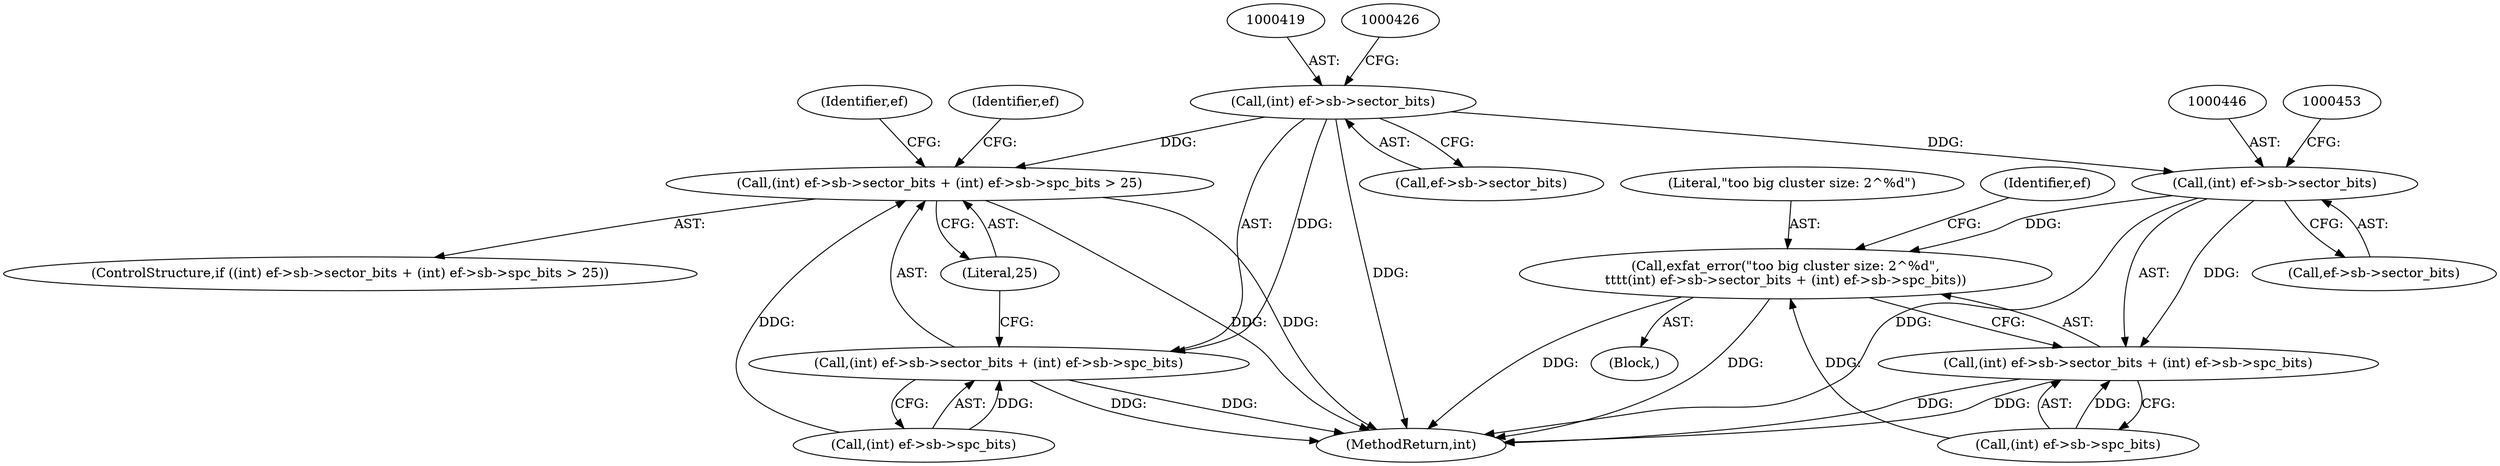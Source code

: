 digraph "0_exfat_2e86ae5f81da11f11673d0546efb525af02b7786@pointer" {
"1000418" [label="(Call,(int) ef->sb->sector_bits)"];
"1000416" [label="(Call,(int) ef->sb->sector_bits + (int) ef->sb->spc_bits > 25)"];
"1000417" [label="(Call,(int) ef->sb->sector_bits + (int) ef->sb->spc_bits)"];
"1000445" [label="(Call,(int) ef->sb->sector_bits)"];
"1000442" [label="(Call,exfat_error(\"too big cluster size: 2^%d\",\n\t\t\t\t(int) ef->sb->sector_bits + (int) ef->sb->spc_bits))"];
"1000444" [label="(Call,(int) ef->sb->sector_bits + (int) ef->sb->spc_bits)"];
"1000686" [label="(MethodReturn,int)"];
"1000418" [label="(Call,(int) ef->sb->sector_bits)"];
"1000415" [label="(ControlStructure,if ((int) ef->sb->sector_bits + (int) ef->sb->spc_bits > 25))"];
"1000433" [label="(Block,)"];
"1000417" [label="(Call,(int) ef->sb->sector_bits + (int) ef->sb->spc_bits)"];
"1000432" [label="(Literal,25)"];
"1000420" [label="(Call,ef->sb->sector_bits)"];
"1000425" [label="(Call,(int) ef->sb->spc_bits)"];
"1000445" [label="(Call,(int) ef->sb->sector_bits)"];
"1000442" [label="(Call,exfat_error(\"too big cluster size: 2^%d\",\n\t\t\t\t(int) ef->sb->sector_bits + (int) ef->sb->spc_bits))"];
"1000444" [label="(Call,(int) ef->sb->sector_bits + (int) ef->sb->spc_bits)"];
"1000416" [label="(Call,(int) ef->sb->sector_bits + (int) ef->sb->spc_bits > 25)"];
"1000447" [label="(Call,ef->sb->sector_bits)"];
"1000443" [label="(Literal,\"too big cluster size: 2^%d\")"];
"1000461" [label="(Identifier,ef)"];
"1000452" [label="(Call,(int) ef->sb->spc_bits)"];
"1000436" [label="(Identifier,ef)"];
"1000472" [label="(Identifier,ef)"];
"1000418" -> "1000417"  [label="AST: "];
"1000418" -> "1000420"  [label="CFG: "];
"1000419" -> "1000418"  [label="AST: "];
"1000420" -> "1000418"  [label="AST: "];
"1000426" -> "1000418"  [label="CFG: "];
"1000418" -> "1000686"  [label="DDG: "];
"1000418" -> "1000416"  [label="DDG: "];
"1000418" -> "1000417"  [label="DDG: "];
"1000418" -> "1000445"  [label="DDG: "];
"1000416" -> "1000415"  [label="AST: "];
"1000416" -> "1000432"  [label="CFG: "];
"1000417" -> "1000416"  [label="AST: "];
"1000432" -> "1000416"  [label="AST: "];
"1000436" -> "1000416"  [label="CFG: "];
"1000472" -> "1000416"  [label="CFG: "];
"1000416" -> "1000686"  [label="DDG: "];
"1000416" -> "1000686"  [label="DDG: "];
"1000425" -> "1000416"  [label="DDG: "];
"1000417" -> "1000425"  [label="CFG: "];
"1000425" -> "1000417"  [label="AST: "];
"1000432" -> "1000417"  [label="CFG: "];
"1000417" -> "1000686"  [label="DDG: "];
"1000417" -> "1000686"  [label="DDG: "];
"1000425" -> "1000417"  [label="DDG: "];
"1000445" -> "1000444"  [label="AST: "];
"1000445" -> "1000447"  [label="CFG: "];
"1000446" -> "1000445"  [label="AST: "];
"1000447" -> "1000445"  [label="AST: "];
"1000453" -> "1000445"  [label="CFG: "];
"1000445" -> "1000686"  [label="DDG: "];
"1000445" -> "1000442"  [label="DDG: "];
"1000445" -> "1000444"  [label="DDG: "];
"1000442" -> "1000433"  [label="AST: "];
"1000442" -> "1000444"  [label="CFG: "];
"1000443" -> "1000442"  [label="AST: "];
"1000444" -> "1000442"  [label="AST: "];
"1000461" -> "1000442"  [label="CFG: "];
"1000442" -> "1000686"  [label="DDG: "];
"1000442" -> "1000686"  [label="DDG: "];
"1000452" -> "1000442"  [label="DDG: "];
"1000444" -> "1000452"  [label="CFG: "];
"1000452" -> "1000444"  [label="AST: "];
"1000444" -> "1000686"  [label="DDG: "];
"1000444" -> "1000686"  [label="DDG: "];
"1000452" -> "1000444"  [label="DDG: "];
}
